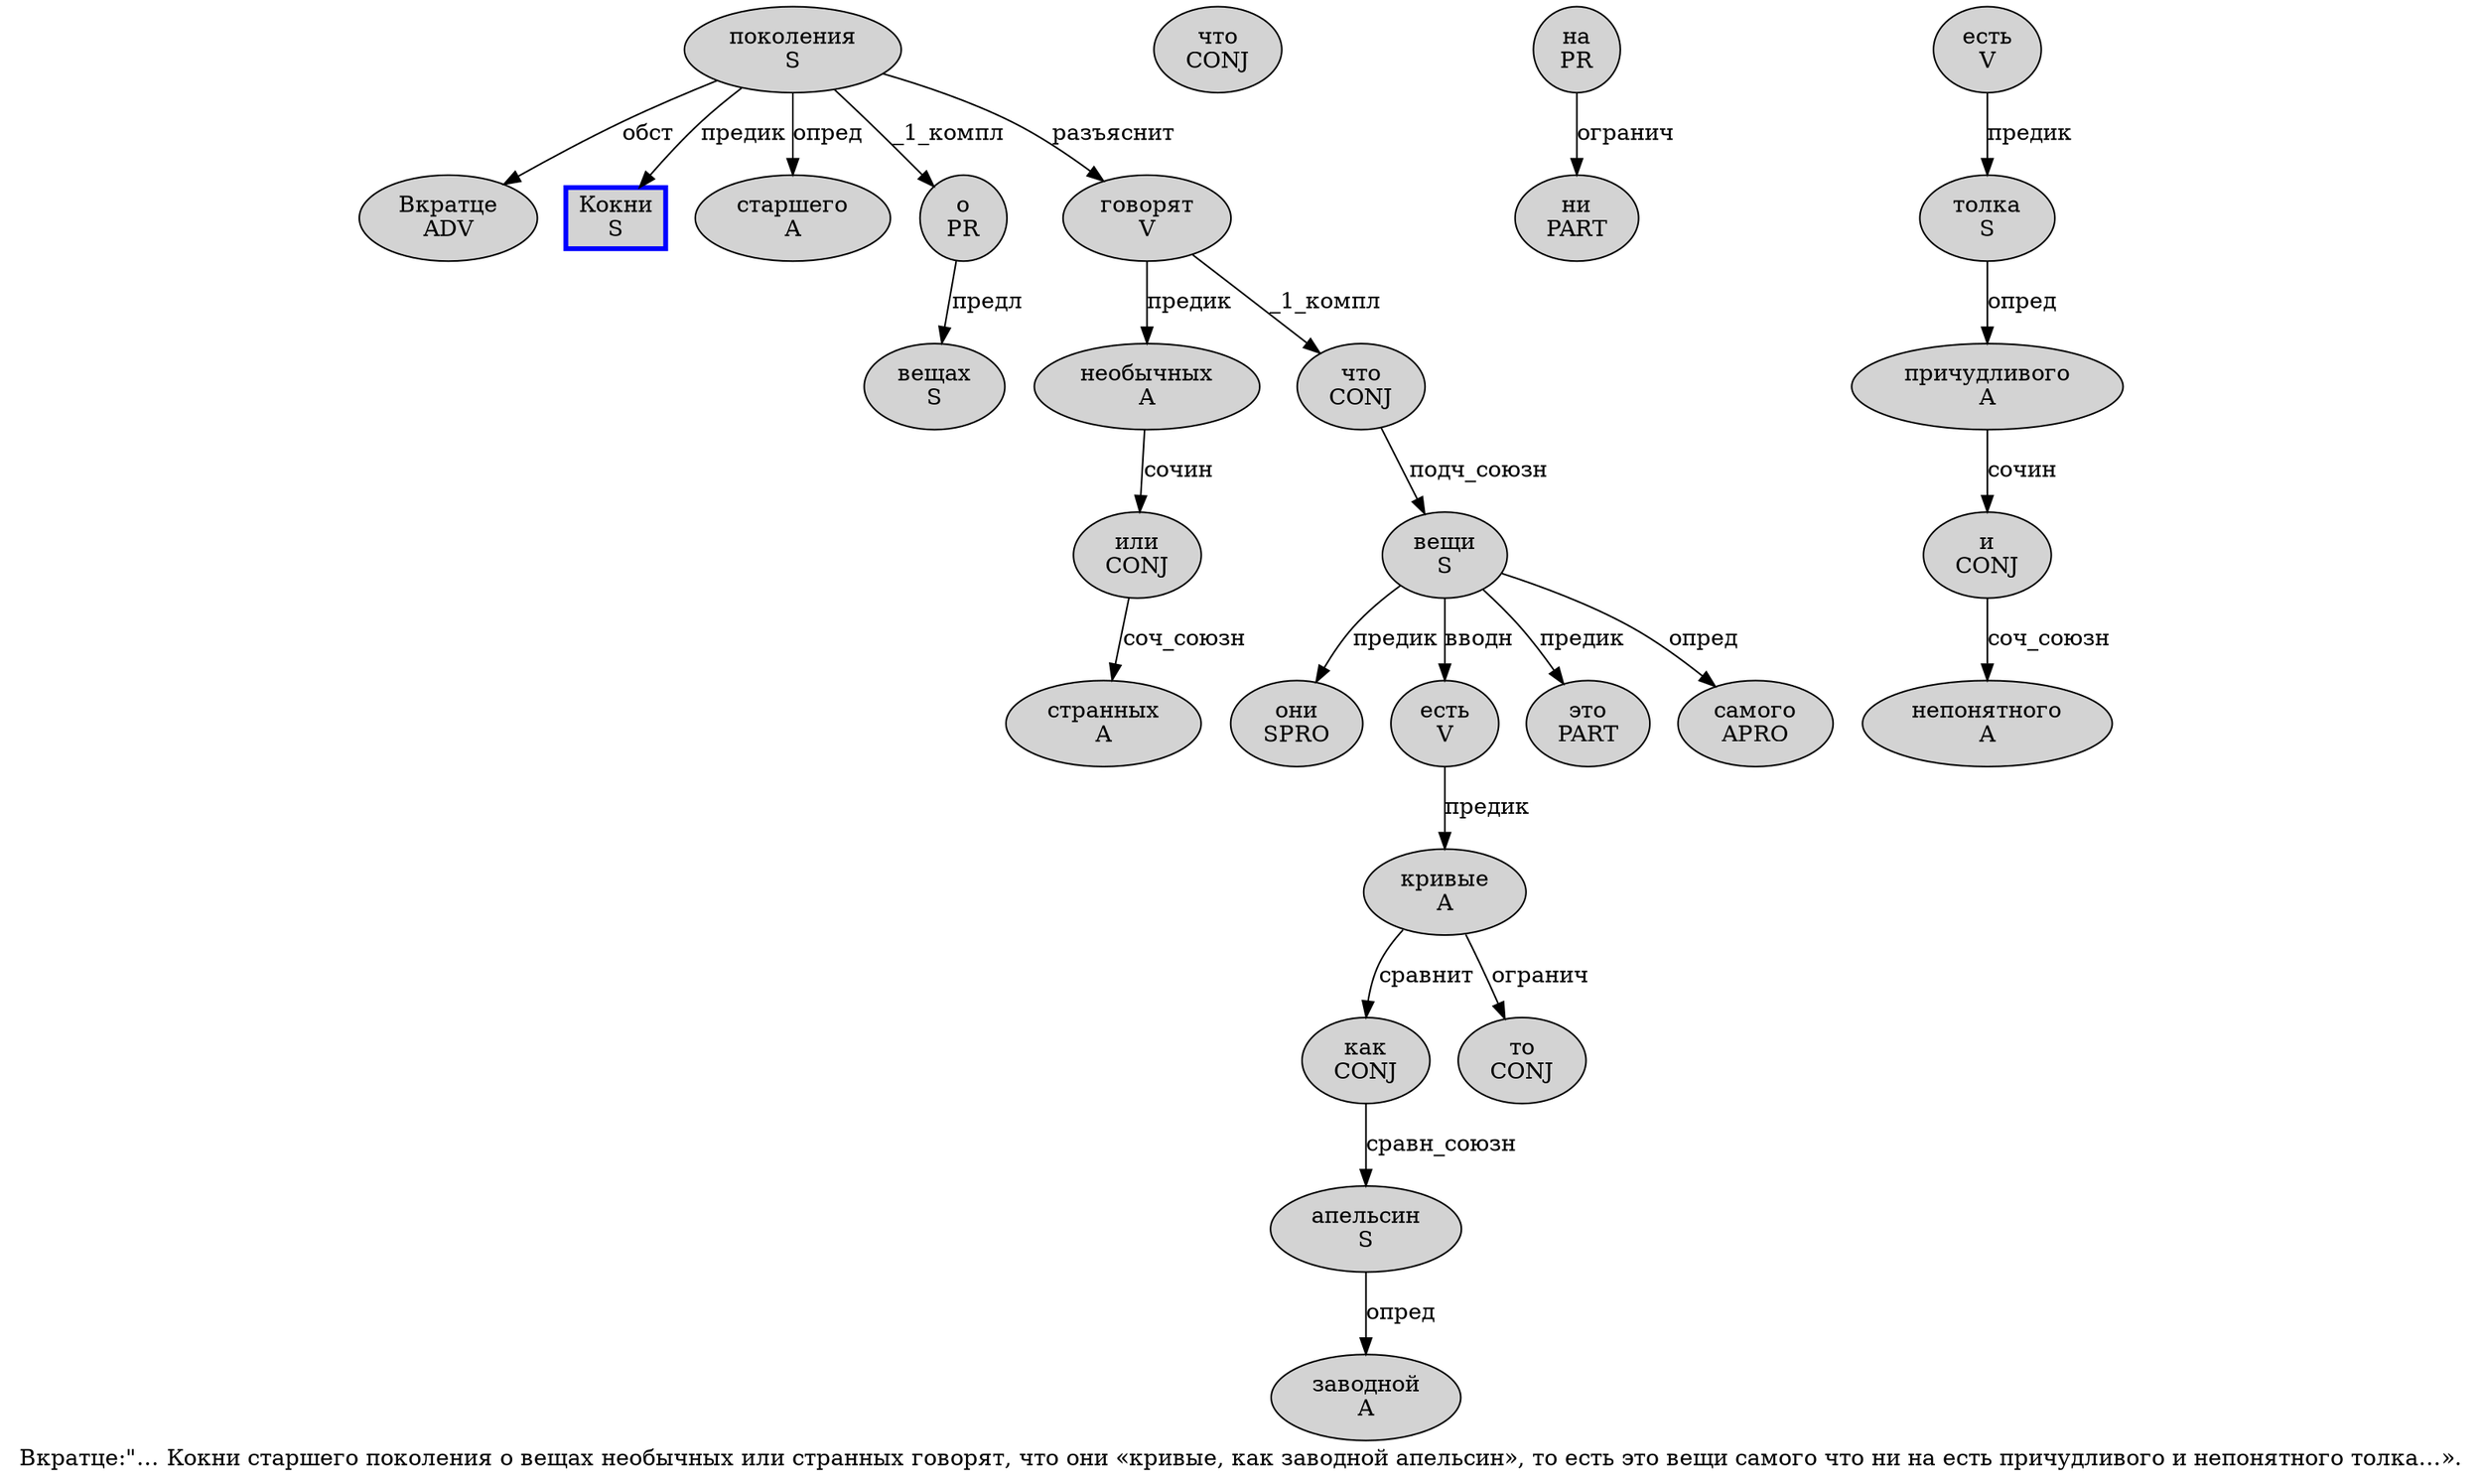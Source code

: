 digraph SENTENCE_4005 {
	graph [label="Вкратце:\"… Кокни старшего поколения о вещах необычных или странных говорят, что они «кривые, как заводной апельсин», то есть это вещи самого что ни на есть причудливого и непонятного толка…»."]
	node [style=filled]
		0 [label="Вкратце
ADV" color="" fillcolor=lightgray penwidth=1 shape=ellipse]
		4 [label="Кокни
S" color=blue fillcolor=lightgray penwidth=3 shape=box]
		5 [label="старшего
A" color="" fillcolor=lightgray penwidth=1 shape=ellipse]
		6 [label="поколения
S" color="" fillcolor=lightgray penwidth=1 shape=ellipse]
		7 [label="о
PR" color="" fillcolor=lightgray penwidth=1 shape=ellipse]
		8 [label="вещах
S" color="" fillcolor=lightgray penwidth=1 shape=ellipse]
		9 [label="необычных
A" color="" fillcolor=lightgray penwidth=1 shape=ellipse]
		10 [label="или
CONJ" color="" fillcolor=lightgray penwidth=1 shape=ellipse]
		11 [label="странных
A" color="" fillcolor=lightgray penwidth=1 shape=ellipse]
		12 [label="говорят
V" color="" fillcolor=lightgray penwidth=1 shape=ellipse]
		14 [label="что
CONJ" color="" fillcolor=lightgray penwidth=1 shape=ellipse]
		15 [label="они
SPRO" color="" fillcolor=lightgray penwidth=1 shape=ellipse]
		17 [label="кривые
A" color="" fillcolor=lightgray penwidth=1 shape=ellipse]
		19 [label="как
CONJ" color="" fillcolor=lightgray penwidth=1 shape=ellipse]
		20 [label="заводной
A" color="" fillcolor=lightgray penwidth=1 shape=ellipse]
		21 [label="апельсин
S" color="" fillcolor=lightgray penwidth=1 shape=ellipse]
		24 [label="то
CONJ" color="" fillcolor=lightgray penwidth=1 shape=ellipse]
		25 [label="есть
V" color="" fillcolor=lightgray penwidth=1 shape=ellipse]
		26 [label="это
PART" color="" fillcolor=lightgray penwidth=1 shape=ellipse]
		27 [label="вещи
S" color="" fillcolor=lightgray penwidth=1 shape=ellipse]
		28 [label="самого
APRO" color="" fillcolor=lightgray penwidth=1 shape=ellipse]
		29 [label="что
CONJ" color="" fillcolor=lightgray penwidth=1 shape=ellipse]
		30 [label="ни
PART" color="" fillcolor=lightgray penwidth=1 shape=ellipse]
		31 [label="на
PR" color="" fillcolor=lightgray penwidth=1 shape=ellipse]
		32 [label="есть
V" color="" fillcolor=lightgray penwidth=1 shape=ellipse]
		33 [label="причудливого
A" color="" fillcolor=lightgray penwidth=1 shape=ellipse]
		34 [label="и
CONJ" color="" fillcolor=lightgray penwidth=1 shape=ellipse]
		35 [label="непонятного
A" color="" fillcolor=lightgray penwidth=1 shape=ellipse]
		36 [label="толка
S" color="" fillcolor=lightgray penwidth=1 shape=ellipse]
			31 -> 30 [label="огранич"]
			6 -> 0 [label="обст"]
			6 -> 4 [label="предик"]
			6 -> 5 [label="опред"]
			6 -> 7 [label="_1_компл"]
			6 -> 12 [label="разъяснит"]
			34 -> 35 [label="соч_союзн"]
			32 -> 36 [label="предик"]
			7 -> 8 [label="предл"]
			9 -> 10 [label="сочин"]
			12 -> 9 [label="предик"]
			12 -> 14 [label="_1_компл"]
			25 -> 17 [label="предик"]
			19 -> 21 [label="сравн_союзн"]
			14 -> 27 [label="подч_союзн"]
			21 -> 20 [label="опред"]
			10 -> 11 [label="соч_союзн"]
			33 -> 34 [label="сочин"]
			27 -> 15 [label="предик"]
			27 -> 25 [label="вводн"]
			27 -> 26 [label="предик"]
			27 -> 28 [label="опред"]
			36 -> 33 [label="опред"]
			17 -> 19 [label="сравнит"]
			17 -> 24 [label="огранич"]
}